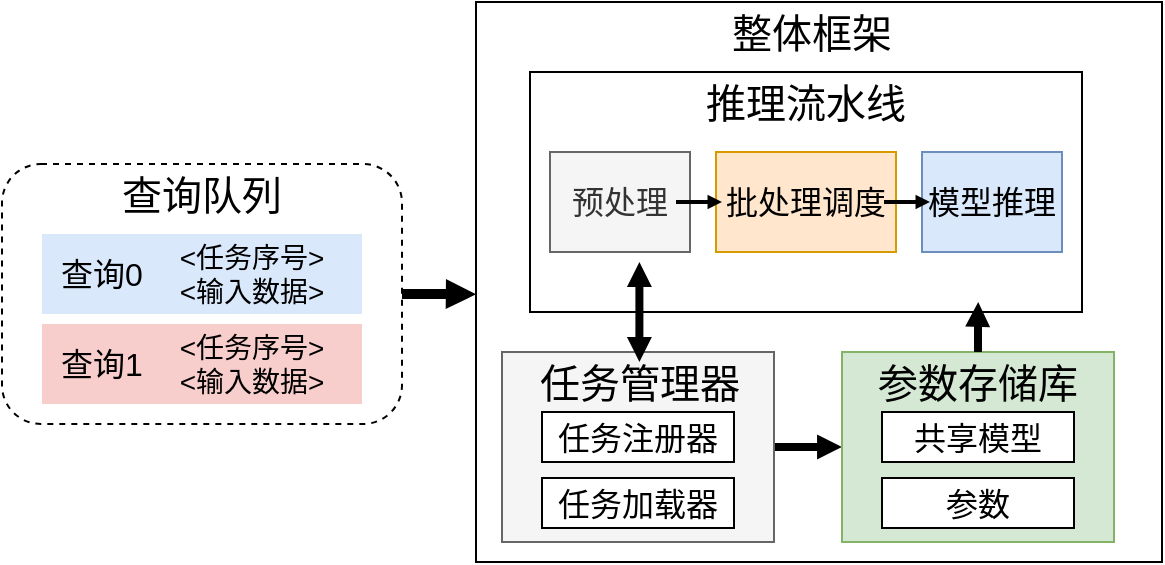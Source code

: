 <mxfile version="22.1.4" type="github">
  <diagram name="第 1 页" id="iLWCz3QjieAHFcFD0rI2">
    <mxGraphModel dx="835" dy="481" grid="1" gridSize="10" guides="1" tooltips="1" connect="1" arrows="1" fold="1" page="1" pageScale="1" pageWidth="827" pageHeight="1169" math="0" shadow="0">
      <root>
        <mxCell id="0" />
        <mxCell id="1" parent="0" />
        <mxCell id="EM9w75lHz8M5d3z3ahbe-24" value="" style="rounded=0;whiteSpace=wrap;html=1;" vertex="1" parent="1">
          <mxGeometry x="387" y="80" width="343" height="280" as="geometry" />
        </mxCell>
        <mxCell id="EM9w75lHz8M5d3z3ahbe-1" value="" style="rounded=1;whiteSpace=wrap;html=1;dashed=1;" vertex="1" parent="1">
          <mxGeometry x="150" y="161" width="200" height="130" as="geometry" />
        </mxCell>
        <mxCell id="EM9w75lHz8M5d3z3ahbe-2" value="&lt;font style=&quot;font-size: 20px;&quot;&gt;查询队列&lt;/font&gt;" style="text;html=1;strokeColor=none;fillColor=none;align=center;verticalAlign=middle;whiteSpace=wrap;rounded=0;" vertex="1" parent="1">
          <mxGeometry x="200" y="161" width="100" height="30" as="geometry" />
        </mxCell>
        <mxCell id="EM9w75lHz8M5d3z3ahbe-7" value="" style="group;fillColor=#dae8fc;strokeColor=none;" vertex="1" connectable="0" parent="1">
          <mxGeometry x="170" y="196" width="160" height="40" as="geometry" />
        </mxCell>
        <mxCell id="EM9w75lHz8M5d3z3ahbe-4" value="" style="rounded=0;whiteSpace=wrap;html=1;fillColor=#dae8fc;strokeColor=none;" vertex="1" parent="EM9w75lHz8M5d3z3ahbe-7">
          <mxGeometry width="160" height="40" as="geometry" />
        </mxCell>
        <mxCell id="EM9w75lHz8M5d3z3ahbe-5" value="&lt;font style=&quot;font-size: 16px;&quot;&gt;查询0&lt;/font&gt;" style="text;html=1;strokeColor=none;fillColor=none;align=center;verticalAlign=middle;whiteSpace=wrap;rounded=0;" vertex="1" parent="EM9w75lHz8M5d3z3ahbe-7">
          <mxGeometry y="5" width="60" height="30" as="geometry" />
        </mxCell>
        <mxCell id="EM9w75lHz8M5d3z3ahbe-6" value="&lt;font style=&quot;font-size: 14px;&quot;&gt;&amp;lt;任务序号&amp;gt;&lt;br&gt;&amp;lt;输入数据&amp;gt;&lt;/font&gt;" style="text;html=1;strokeColor=none;fillColor=none;align=center;verticalAlign=middle;whiteSpace=wrap;rounded=0;" vertex="1" parent="EM9w75lHz8M5d3z3ahbe-7">
          <mxGeometry x="50" y="5" width="110" height="30" as="geometry" />
        </mxCell>
        <mxCell id="EM9w75lHz8M5d3z3ahbe-8" value="" style="group;fillColor=#dae8fc;strokeColor=none;" vertex="1" connectable="0" parent="1">
          <mxGeometry x="170" y="241" width="160" height="40" as="geometry" />
        </mxCell>
        <mxCell id="EM9w75lHz8M5d3z3ahbe-9" value="" style="rounded=0;whiteSpace=wrap;html=1;fillColor=#f8cecc;strokeColor=none;" vertex="1" parent="EM9w75lHz8M5d3z3ahbe-8">
          <mxGeometry width="160" height="40" as="geometry" />
        </mxCell>
        <mxCell id="EM9w75lHz8M5d3z3ahbe-10" value="&lt;font style=&quot;font-size: 16px;&quot;&gt;查询1&lt;/font&gt;" style="text;html=1;strokeColor=none;fillColor=none;align=center;verticalAlign=middle;whiteSpace=wrap;rounded=0;" vertex="1" parent="EM9w75lHz8M5d3z3ahbe-8">
          <mxGeometry y="5" width="60" height="30" as="geometry" />
        </mxCell>
        <mxCell id="EM9w75lHz8M5d3z3ahbe-11" value="&lt;font style=&quot;font-size: 14px;&quot;&gt;&amp;lt;任务序号&amp;gt;&lt;br&gt;&amp;lt;输入数据&amp;gt;&lt;/font&gt;" style="text;html=1;strokeColor=none;fillColor=none;align=center;verticalAlign=middle;whiteSpace=wrap;rounded=0;" vertex="1" parent="EM9w75lHz8M5d3z3ahbe-8">
          <mxGeometry x="50" y="5" width="110" height="30" as="geometry" />
        </mxCell>
        <mxCell id="EM9w75lHz8M5d3z3ahbe-12" value="" style="rounded=0;whiteSpace=wrap;html=1;" vertex="1" parent="1">
          <mxGeometry x="414" y="115" width="276" height="120" as="geometry" />
        </mxCell>
        <mxCell id="EM9w75lHz8M5d3z3ahbe-13" value="&lt;font style=&quot;font-size: 20px;&quot;&gt;推理流水线&lt;/font&gt;" style="text;html=1;strokeColor=none;fillColor=none;align=center;verticalAlign=middle;whiteSpace=wrap;rounded=0;" vertex="1" parent="1">
          <mxGeometry x="497" y="115" width="110" height="30" as="geometry" />
        </mxCell>
        <mxCell id="EM9w75lHz8M5d3z3ahbe-14" value="&lt;font style=&quot;font-size: 16px;&quot;&gt;预处理&lt;/font&gt;" style="rounded=0;whiteSpace=wrap;html=1;fillColor=#f5f5f5;fontColor=#333333;strokeColor=#666666;" vertex="1" parent="1">
          <mxGeometry x="424" y="155" width="70" height="50" as="geometry" />
        </mxCell>
        <mxCell id="EM9w75lHz8M5d3z3ahbe-15" value="&lt;font style=&quot;font-size: 16px;&quot;&gt;批处理调度&lt;/font&gt;" style="rounded=0;whiteSpace=wrap;html=1;fillColor=#ffe6cc;strokeColor=#d79b00;" vertex="1" parent="1">
          <mxGeometry x="507" y="155" width="90" height="50" as="geometry" />
        </mxCell>
        <mxCell id="EM9w75lHz8M5d3z3ahbe-16" value="&lt;font style=&quot;font-size: 16px;&quot;&gt;模型推理&lt;/font&gt;" style="rounded=0;whiteSpace=wrap;html=1;fillColor=#dae8fc;strokeColor=#6c8ebf;" vertex="1" parent="1">
          <mxGeometry x="610" y="155" width="70" height="50" as="geometry" />
        </mxCell>
        <mxCell id="EM9w75lHz8M5d3z3ahbe-31" style="edgeStyle=orthogonalEdgeStyle;rounded=0;orthogonalLoop=1;jettySize=auto;html=1;exitX=1;exitY=0.5;exitDx=0;exitDy=0;entryX=0;entryY=0.5;entryDx=0;entryDy=0;strokeWidth=4;endArrow=block;endFill=1;endSize=2;" edge="1" parent="1" source="EM9w75lHz8M5d3z3ahbe-17" target="EM9w75lHz8M5d3z3ahbe-22">
          <mxGeometry relative="1" as="geometry" />
        </mxCell>
        <mxCell id="EM9w75lHz8M5d3z3ahbe-17" value="" style="rounded=0;whiteSpace=wrap;html=1;fillColor=#f5f5f5;fontColor=#333333;strokeColor=#666666;" vertex="1" parent="1">
          <mxGeometry x="400" y="255" width="136" height="95" as="geometry" />
        </mxCell>
        <mxCell id="EM9w75lHz8M5d3z3ahbe-18" value="&lt;font style=&quot;font-size: 20px;&quot;&gt;任务管理器&lt;/font&gt;" style="text;html=1;strokeColor=none;fillColor=none;align=center;verticalAlign=middle;whiteSpace=wrap;rounded=0;" vertex="1" parent="1">
          <mxGeometry x="414" y="255" width="110" height="30" as="geometry" />
        </mxCell>
        <mxCell id="EM9w75lHz8M5d3z3ahbe-22" value="" style="rounded=0;whiteSpace=wrap;html=1;fillColor=#d5e8d4;strokeColor=#82b366;" vertex="1" parent="1">
          <mxGeometry x="570" y="255" width="136" height="95" as="geometry" />
        </mxCell>
        <mxCell id="EM9w75lHz8M5d3z3ahbe-23" value="&lt;font style=&quot;font-size: 20px;&quot;&gt;参数存储库&lt;/font&gt;" style="text;html=1;strokeColor=none;fillColor=none;align=center;verticalAlign=middle;whiteSpace=wrap;rounded=0;" vertex="1" parent="1">
          <mxGeometry x="583" y="255" width="110" height="30" as="geometry" />
        </mxCell>
        <mxCell id="EM9w75lHz8M5d3z3ahbe-25" value="&lt;font style=&quot;font-size: 20px;&quot;&gt;整体框架&lt;/font&gt;" style="text;html=1;strokeColor=none;fillColor=none;align=center;verticalAlign=middle;whiteSpace=wrap;rounded=0;" vertex="1" parent="1">
          <mxGeometry x="500" y="80" width="110" height="30" as="geometry" />
        </mxCell>
        <mxCell id="EM9w75lHz8M5d3z3ahbe-26" style="edgeStyle=orthogonalEdgeStyle;rounded=0;orthogonalLoop=1;jettySize=auto;html=1;entryX=0;entryY=0.522;entryDx=0;entryDy=0;entryPerimeter=0;strokeWidth=5;endArrow=block;endFill=1;endSize=2;" edge="1" parent="1" source="EM9w75lHz8M5d3z3ahbe-1" target="EM9w75lHz8M5d3z3ahbe-24">
          <mxGeometry relative="1" as="geometry" />
        </mxCell>
        <mxCell id="EM9w75lHz8M5d3z3ahbe-27" value="&lt;font style=&quot;font-size: 16px;&quot;&gt;任务注册器&lt;/font&gt;" style="rounded=0;whiteSpace=wrap;html=1;" vertex="1" parent="1">
          <mxGeometry x="420" y="285" width="96" height="25" as="geometry" />
        </mxCell>
        <mxCell id="EM9w75lHz8M5d3z3ahbe-28" value="&lt;font style=&quot;font-size: 16px;&quot;&gt;任务加载器&lt;/font&gt;" style="rounded=0;whiteSpace=wrap;html=1;" vertex="1" parent="1">
          <mxGeometry x="420" y="318" width="96" height="25" as="geometry" />
        </mxCell>
        <mxCell id="EM9w75lHz8M5d3z3ahbe-29" value="&lt;font style=&quot;font-size: 16px;&quot;&gt;共享模型&lt;/font&gt;" style="rounded=0;whiteSpace=wrap;html=1;" vertex="1" parent="1">
          <mxGeometry x="590" y="285" width="96" height="25" as="geometry" />
        </mxCell>
        <mxCell id="EM9w75lHz8M5d3z3ahbe-30" value="&lt;font style=&quot;font-size: 16px;&quot;&gt;参数&lt;/font&gt;" style="rounded=0;whiteSpace=wrap;html=1;" vertex="1" parent="1">
          <mxGeometry x="590" y="318" width="96" height="25" as="geometry" />
        </mxCell>
        <mxCell id="EM9w75lHz8M5d3z3ahbe-34" style="edgeStyle=orthogonalEdgeStyle;rounded=0;orthogonalLoop=1;jettySize=auto;html=1;strokeWidth=4;startArrow=block;startFill=1;endArrow=block;endFill=1;endSize=2;startSize=2;" edge="1" parent="1">
          <mxGeometry relative="1" as="geometry">
            <mxPoint x="468.71" y="260" as="sourcePoint" />
            <mxPoint x="468.71" y="210" as="targetPoint" />
            <Array as="points">
              <mxPoint x="468.71" y="250" />
              <mxPoint x="468.71" y="250" />
            </Array>
          </mxGeometry>
        </mxCell>
        <mxCell id="EM9w75lHz8M5d3z3ahbe-35" style="edgeStyle=orthogonalEdgeStyle;rounded=0;orthogonalLoop=1;jettySize=auto;html=1;entryX=0.812;entryY=0.958;entryDx=0;entryDy=0;entryPerimeter=0;strokeWidth=4;endArrow=block;endFill=1;endSize=2;" edge="1" parent="1" source="EM9w75lHz8M5d3z3ahbe-23" target="EM9w75lHz8M5d3z3ahbe-12">
          <mxGeometry relative="1" as="geometry" />
        </mxCell>
        <mxCell id="EM9w75lHz8M5d3z3ahbe-37" style="edgeStyle=orthogonalEdgeStyle;rounded=0;orthogonalLoop=1;jettySize=auto;html=1;strokeWidth=2;endArrow=block;endFill=1;endSize=2;" edge="1" parent="1">
          <mxGeometry relative="1" as="geometry">
            <mxPoint x="591" y="180" as="sourcePoint" />
            <mxPoint x="614" y="180" as="targetPoint" />
          </mxGeometry>
        </mxCell>
        <mxCell id="EM9w75lHz8M5d3z3ahbe-38" style="edgeStyle=orthogonalEdgeStyle;rounded=0;orthogonalLoop=1;jettySize=auto;html=1;strokeWidth=2;endArrow=block;endFill=1;endSize=2;" edge="1" parent="1">
          <mxGeometry relative="1" as="geometry">
            <mxPoint x="487" y="179.96" as="sourcePoint" />
            <mxPoint x="510" y="179.96" as="targetPoint" />
          </mxGeometry>
        </mxCell>
      </root>
    </mxGraphModel>
  </diagram>
</mxfile>
